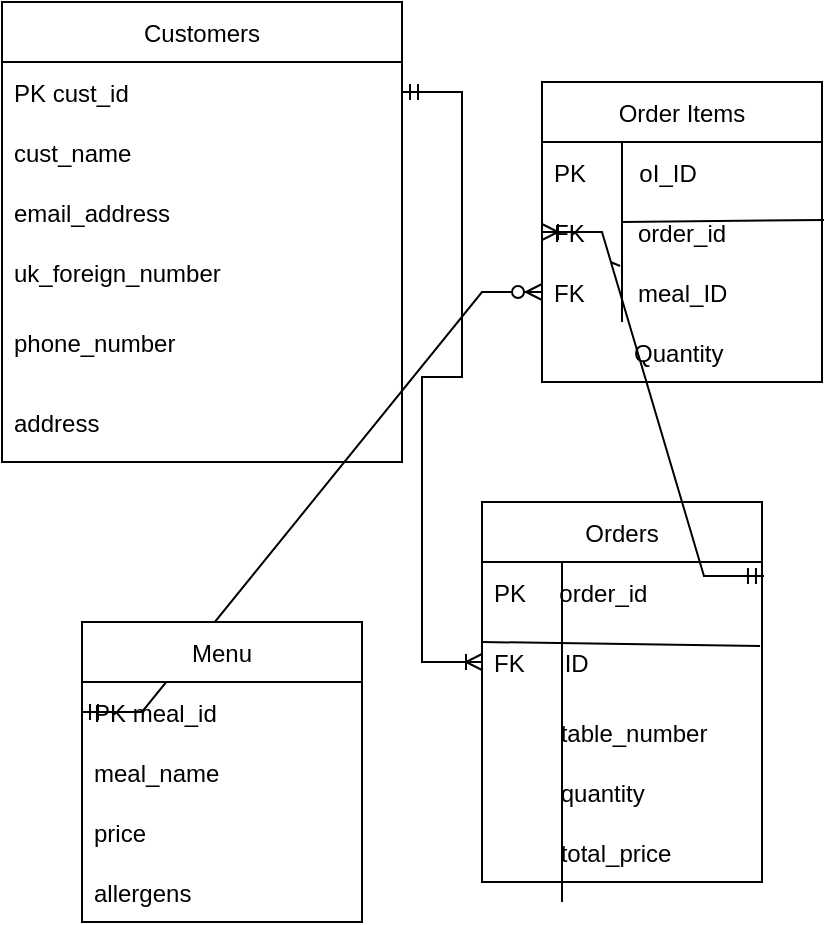 <mxfile version="20.3.3" type="device"><diagram id="TWBdrma3Jj9q151qjujX" name="Page-1"><mxGraphModel dx="526" dy="450" grid="1" gridSize="10" guides="1" tooltips="1" connect="1" arrows="1" fold="1" page="1" pageScale="1" pageWidth="850" pageHeight="1100" math="0" shadow="0"><root><mxCell id="0"/><mxCell id="1" parent="0"/><mxCell id="AcYumYza5p6B6DcJSS1s-3" value="Customers" style="swimlane;fontStyle=0;childLayout=stackLayout;horizontal=1;startSize=30;horizontalStack=0;resizeParent=1;resizeParentMax=0;resizeLast=0;collapsible=1;marginBottom=0;swimlaneLine=1;rounded=0;perimeterSpacing=0;" vertex="1" parent="1"><mxGeometry x="40" y="80" width="200" height="230" as="geometry"/></mxCell><mxCell id="AcYumYza5p6B6DcJSS1s-8" value="PK cust_id" style="text;strokeColor=none;fillColor=none;align=left;verticalAlign=middle;spacingLeft=4;spacingRight=4;overflow=hidden;points=[[0,0.5],[1,0.5]];portConstraint=eastwest;rotatable=0;" vertex="1" parent="AcYumYza5p6B6DcJSS1s-3"><mxGeometry y="30" width="200" height="30" as="geometry"/></mxCell><mxCell id="AcYumYza5p6B6DcJSS1s-7" value="cust_name" style="text;strokeColor=none;fillColor=none;align=left;verticalAlign=middle;spacingLeft=4;spacingRight=4;overflow=hidden;points=[[0,0.5],[1,0.5]];portConstraint=eastwest;rotatable=0;" vertex="1" parent="AcYumYza5p6B6DcJSS1s-3"><mxGeometry y="60" width="200" height="30" as="geometry"/></mxCell><mxCell id="AcYumYza5p6B6DcJSS1s-4" value="email_address" style="text;strokeColor=none;fillColor=none;align=left;verticalAlign=middle;spacingLeft=4;spacingRight=4;overflow=hidden;points=[[0,0.5],[1,0.5]];portConstraint=eastwest;rotatable=0;" vertex="1" parent="AcYumYza5p6B6DcJSS1s-3"><mxGeometry y="90" width="200" height="30" as="geometry"/></mxCell><mxCell id="AcYumYza5p6B6DcJSS1s-5" value="uk_foreign_number" style="text;strokeColor=none;fillColor=none;align=left;verticalAlign=middle;spacingLeft=4;spacingRight=4;overflow=hidden;points=[[0,0.5],[1,0.5]];portConstraint=eastwest;rotatable=0;" vertex="1" parent="AcYumYza5p6B6DcJSS1s-3"><mxGeometry y="120" width="200" height="30" as="geometry"/></mxCell><mxCell id="AcYumYza5p6B6DcJSS1s-6" value="phone_number" style="text;strokeColor=none;fillColor=none;align=left;verticalAlign=middle;spacingLeft=4;spacingRight=4;overflow=hidden;points=[[0,0.5],[1,0.5]];portConstraint=eastwest;rotatable=0;" vertex="1" parent="AcYumYza5p6B6DcJSS1s-3"><mxGeometry y="150" width="200" height="40" as="geometry"/></mxCell><mxCell id="AcYumYza5p6B6DcJSS1s-10" value="address" style="text;strokeColor=none;fillColor=none;align=left;verticalAlign=middle;spacingLeft=4;spacingRight=4;overflow=hidden;points=[[0,0.5],[1,0.5]];portConstraint=eastwest;rotatable=0;" vertex="1" parent="AcYumYza5p6B6DcJSS1s-3"><mxGeometry y="190" width="200" height="40" as="geometry"/></mxCell><mxCell id="AcYumYza5p6B6DcJSS1s-16" value="Orders" style="swimlane;fontStyle=0;childLayout=stackLayout;horizontal=1;startSize=30;horizontalStack=0;resizeParent=1;resizeParentMax=0;resizeLast=0;collapsible=1;marginBottom=0;" vertex="1" parent="1"><mxGeometry x="280" y="330" width="140" height="190" as="geometry"/></mxCell><mxCell id="AcYumYza5p6B6DcJSS1s-31" value="" style="endArrow=none;html=1;rounded=0;entryX=0.993;entryY=0.3;entryDx=0;entryDy=0;entryPerimeter=0;" edge="1" parent="AcYumYza5p6B6DcJSS1s-16" target="AcYumYza5p6B6DcJSS1s-18"><mxGeometry width="50" height="50" relative="1" as="geometry"><mxPoint y="70" as="sourcePoint"/><mxPoint x="50" y="20" as="targetPoint"/></mxGeometry></mxCell><mxCell id="AcYumYza5p6B6DcJSS1s-17" value="PK     order_id" style="text;strokeColor=none;fillColor=none;align=left;verticalAlign=middle;spacingLeft=4;spacingRight=4;overflow=hidden;points=[[0,0.5],[1,0.5]];portConstraint=eastwest;rotatable=0;" vertex="1" parent="AcYumYza5p6B6DcJSS1s-16"><mxGeometry y="30" width="140" height="30" as="geometry"/></mxCell><mxCell id="AcYumYza5p6B6DcJSS1s-35" value="" style="endArrow=none;html=1;rounded=0;" edge="1" parent="AcYumYza5p6B6DcJSS1s-16"><mxGeometry width="50" height="50" relative="1" as="geometry"><mxPoint x="40" y="200" as="sourcePoint"/><mxPoint x="40" y="30" as="targetPoint"/></mxGeometry></mxCell><mxCell id="AcYumYza5p6B6DcJSS1s-18" value="FK      ID " style="text;strokeColor=none;fillColor=none;align=left;verticalAlign=middle;spacingLeft=4;spacingRight=4;overflow=hidden;points=[[0,0.5],[1,0.5]];portConstraint=eastwest;rotatable=0;" vertex="1" parent="AcYumYza5p6B6DcJSS1s-16"><mxGeometry y="60" width="140" height="40" as="geometry"/></mxCell><mxCell id="AcYumYza5p6B6DcJSS1s-19" value="          table_number" style="text;strokeColor=none;fillColor=none;align=left;verticalAlign=middle;spacingLeft=4;spacingRight=4;overflow=hidden;points=[[0,0.5],[1,0.5]];portConstraint=eastwest;rotatable=0;" vertex="1" parent="AcYumYza5p6B6DcJSS1s-16"><mxGeometry y="100" width="140" height="30" as="geometry"/></mxCell><mxCell id="AcYumYza5p6B6DcJSS1s-20" value="          quantity" style="text;strokeColor=none;fillColor=none;align=left;verticalAlign=middle;spacingLeft=4;spacingRight=4;overflow=hidden;points=[[0,0.5],[1,0.5]];portConstraint=eastwest;rotatable=0;" vertex="1" parent="AcYumYza5p6B6DcJSS1s-16"><mxGeometry y="130" width="140" height="30" as="geometry"/></mxCell><mxCell id="AcYumYza5p6B6DcJSS1s-21" value="          total_price" style="text;strokeColor=none;fillColor=none;align=left;verticalAlign=middle;spacingLeft=4;spacingRight=4;overflow=hidden;points=[[0,0.5],[1,0.5]];portConstraint=eastwest;rotatable=0;" vertex="1" parent="AcYumYza5p6B6DcJSS1s-16"><mxGeometry y="160" width="140" height="30" as="geometry"/></mxCell><mxCell id="AcYumYza5p6B6DcJSS1s-23" value="Order Items" style="swimlane;fontStyle=0;childLayout=stackLayout;horizontal=1;startSize=30;horizontalStack=0;resizeParent=1;resizeParentMax=0;resizeLast=0;collapsible=1;marginBottom=0;" vertex="1" parent="1"><mxGeometry x="310" y="120" width="140" height="150" as="geometry"/></mxCell><mxCell id="AcYumYza5p6B6DcJSS1s-30" value="" style="endArrow=none;html=1;rounded=0;entryX=1.007;entryY=0.3;entryDx=0;entryDy=0;entryPerimeter=0;" edge="1" parent="AcYumYza5p6B6DcJSS1s-23" target="AcYumYza5p6B6DcJSS1s-26"><mxGeometry width="50" height="50" relative="1" as="geometry"><mxPoint x="40" y="70" as="sourcePoint"/><mxPoint x="90" y="20" as="targetPoint"/></mxGeometry></mxCell><mxCell id="AcYumYza5p6B6DcJSS1s-24" value="PK        oI_ID" style="text;strokeColor=none;fillColor=none;align=left;verticalAlign=middle;spacingLeft=4;spacingRight=4;overflow=hidden;points=[[0,0.5],[1,0.5]];portConstraint=eastwest;rotatable=0;" vertex="1" parent="AcYumYza5p6B6DcJSS1s-23"><mxGeometry y="30" width="140" height="30" as="geometry"/></mxCell><mxCell id="AcYumYza5p6B6DcJSS1s-27" value="" style="endArrow=none;html=1;rounded=0;startArrow=none;" edge="1" parent="AcYumYza5p6B6DcJSS1s-23"><mxGeometry width="50" height="50" relative="1" as="geometry"><mxPoint x="40" y="120" as="sourcePoint"/><mxPoint x="40" y="30" as="targetPoint"/></mxGeometry></mxCell><mxCell id="AcYumYza5p6B6DcJSS1s-26" value="FK        order_id" style="text;strokeColor=none;fillColor=none;align=left;verticalAlign=middle;spacingLeft=4;spacingRight=4;overflow=hidden;points=[[0,0.5],[1,0.5]];portConstraint=eastwest;rotatable=0;" vertex="1" parent="AcYumYza5p6B6DcJSS1s-23"><mxGeometry y="60" width="140" height="30" as="geometry"/></mxCell><mxCell id="AcYumYza5p6B6DcJSS1s-25" value="FK        meal_ID" style="text;strokeColor=none;fillColor=none;align=left;verticalAlign=middle;spacingLeft=4;spacingRight=4;overflow=hidden;points=[[0,0.5],[1,0.5]];portConstraint=eastwest;rotatable=0;" vertex="1" parent="AcYumYza5p6B6DcJSS1s-23"><mxGeometry y="90" width="140" height="30" as="geometry"/></mxCell><mxCell id="AcYumYza5p6B6DcJSS1s-36" value="            Quantity" style="text;strokeColor=none;fillColor=none;align=left;verticalAlign=middle;spacingLeft=4;spacingRight=4;overflow=hidden;points=[[0,0.5],[1,0.5]];portConstraint=eastwest;rotatable=0;" vertex="1" parent="AcYumYza5p6B6DcJSS1s-23"><mxGeometry y="120" width="140" height="30" as="geometry"/></mxCell><mxCell id="AcYumYza5p6B6DcJSS1s-28" value="" style="endArrow=none;html=1;rounded=0;exitX=0.279;exitY=1.067;exitDx=0;exitDy=0;exitPerimeter=0;" edge="1" parent="AcYumYza5p6B6DcJSS1s-23" source="AcYumYza5p6B6DcJSS1s-26" target="AcYumYza5p6B6DcJSS1s-25"><mxGeometry width="50" height="50" relative="1" as="geometry"><mxPoint x="349.06" y="492.01" as="sourcePoint"/><mxPoint x="350" y="400" as="targetPoint"/></mxGeometry></mxCell><mxCell id="AcYumYza5p6B6DcJSS1s-40" value="" style="edgeStyle=entityRelationEdgeStyle;fontSize=12;html=1;endArrow=ERoneToMany;startArrow=ERmandOne;rounded=0;exitX=1;exitY=0.5;exitDx=0;exitDy=0;" edge="1" parent="1" source="AcYumYza5p6B6DcJSS1s-8" target="AcYumYza5p6B6DcJSS1s-18"><mxGeometry width="100" height="100" relative="1" as="geometry"><mxPoint x="230" y="360" as="sourcePoint"/><mxPoint x="330" y="260" as="targetPoint"/></mxGeometry></mxCell><mxCell id="AcYumYza5p6B6DcJSS1s-41" value="" style="edgeStyle=entityRelationEdgeStyle;fontSize=12;html=1;endArrow=ERoneToMany;startArrow=ERmandOne;rounded=0;entryX=0;entryY=0.5;entryDx=0;entryDy=0;exitX=1.007;exitY=0.233;exitDx=0;exitDy=0;exitPerimeter=0;" edge="1" parent="1" source="AcYumYza5p6B6DcJSS1s-17" target="AcYumYza5p6B6DcJSS1s-26"><mxGeometry width="100" height="100" relative="1" as="geometry"><mxPoint x="230" y="360" as="sourcePoint"/><mxPoint x="330" y="260" as="targetPoint"/></mxGeometry></mxCell><mxCell id="AcYumYza5p6B6DcJSS1s-42" value="" style="edgeStyle=entityRelationEdgeStyle;fontSize=12;html=1;endArrow=ERzeroToMany;startArrow=ERmandOne;rounded=0;entryX=0;entryY=0.5;entryDx=0;entryDy=0;exitX=0;exitY=0.5;exitDx=0;exitDy=0;" edge="1" parent="1" source="AcYumYza5p6B6DcJSS1s-12" target="AcYumYza5p6B6DcJSS1s-25"><mxGeometry width="100" height="100" relative="1" as="geometry"><mxPoint x="250" y="290" as="sourcePoint"/><mxPoint x="350" y="190" as="targetPoint"/></mxGeometry></mxCell><mxCell id="AcYumYza5p6B6DcJSS1s-11" value="Menu" style="swimlane;fontStyle=0;childLayout=stackLayout;horizontal=1;startSize=30;horizontalStack=0;resizeParent=1;resizeParentMax=0;resizeLast=0;collapsible=1;marginBottom=0;" vertex="1" parent="1"><mxGeometry x="80" y="390" width="140" height="150" as="geometry"/></mxCell><mxCell id="AcYumYza5p6B6DcJSS1s-12" value="PK meal_id" style="text;strokeColor=none;fillColor=none;align=left;verticalAlign=middle;spacingLeft=4;spacingRight=4;overflow=hidden;points=[[0,0.5],[1,0.5]];portConstraint=eastwest;rotatable=0;" vertex="1" parent="AcYumYza5p6B6DcJSS1s-11"><mxGeometry y="30" width="140" height="30" as="geometry"/></mxCell><mxCell id="AcYumYza5p6B6DcJSS1s-13" value="meal_name" style="text;strokeColor=none;fillColor=none;align=left;verticalAlign=middle;spacingLeft=4;spacingRight=4;overflow=hidden;points=[[0,0.5],[1,0.5]];portConstraint=eastwest;rotatable=0;" vertex="1" parent="AcYumYza5p6B6DcJSS1s-11"><mxGeometry y="60" width="140" height="30" as="geometry"/></mxCell><mxCell id="AcYumYza5p6B6DcJSS1s-14" value="price" style="text;strokeColor=none;fillColor=none;align=left;verticalAlign=middle;spacingLeft=4;spacingRight=4;overflow=hidden;points=[[0,0.5],[1,0.5]];portConstraint=eastwest;rotatable=0;" vertex="1" parent="AcYumYza5p6B6DcJSS1s-11"><mxGeometry y="90" width="140" height="30" as="geometry"/></mxCell><mxCell id="AcYumYza5p6B6DcJSS1s-15" value="allergens" style="text;strokeColor=none;fillColor=none;align=left;verticalAlign=middle;spacingLeft=4;spacingRight=4;overflow=hidden;points=[[0,0.5],[1,0.5]];portConstraint=eastwest;rotatable=0;" vertex="1" parent="AcYumYza5p6B6DcJSS1s-11"><mxGeometry y="120" width="140" height="30" as="geometry"/></mxCell></root></mxGraphModel></diagram></mxfile>